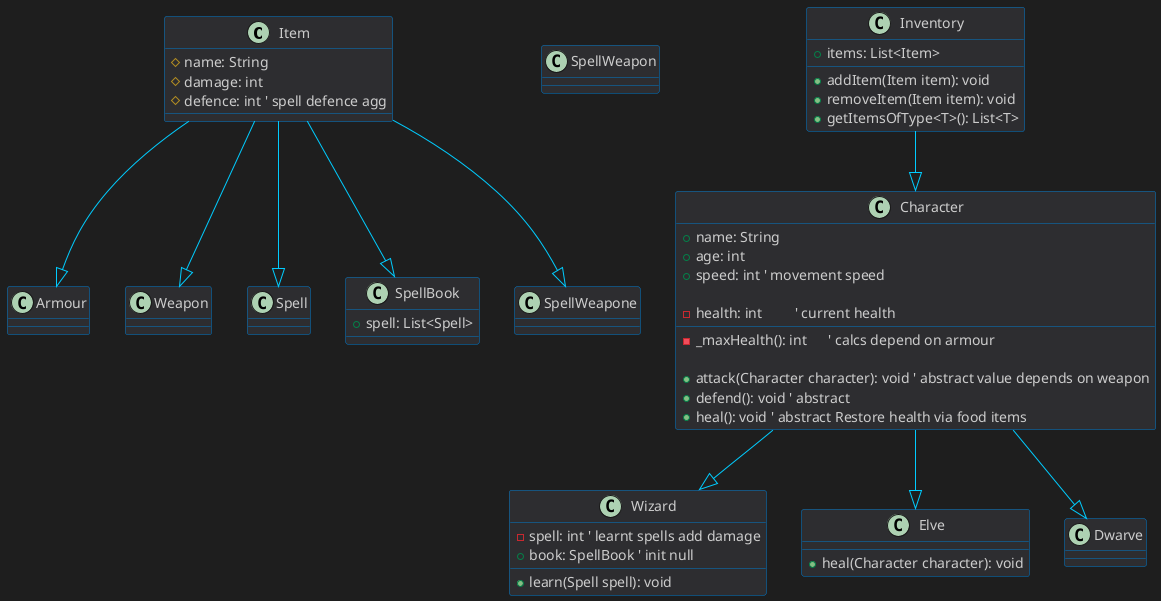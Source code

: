 @startuml
' Dark mode background
skinparam backgroundColor #1E1E1E
skinparam defaultTextColor #CCCCCC

' Style for classes
skinparam class {
    BackgroundColor #2D2D30
    BorderColor #007ACC
    FontColor #FFFFFF
    FooterFontColor #CCCCCC
    AttributeFontColor #CCCCCC
}

' Style for arrows
skinparam ArrowColor #00CCFF

class Item {
    # name: String
    # damage: int
    # defence: int ' spell defence agg
}

class Armour {
}

' only weapon wizard can use
class SpellWeapon

class Weapon {
}

class Spell {
}

class SpellBook {
    + spell: List<Spell>
}

class Inventory {
    + items: List<Item>
    + addItem(Item item): void
    + removeItem(Item item): void
    + getItemsOfType<T>(): List<T>
}

' abstract
class Character {
    + name: String
    + age: int
    + speed: int ' movement speed

    - health: int         ' current health
    - _maxHealth(): int      ' calcs depend on armour

    + attack(Character character): void ' abstract value depends on weapon
    + defend(): void ' abstract
    + heal(): void ' abstract Restore health via food items
}

class Wizard {
    - spell: int ' learnt spells add damage 
    + book: SpellBook ' init null
    + learn(Spell spell): void
}

class Elve {
    + heal(Character character): void
}

class Dwarve {
}

Inventory --|> Character

Character --|> Wizard
Character --|> Elve
Character --|> Dwarve

Item --|> SpellBook
Item --|> SpellWeapone
Item --|> Weapon
Item --|> Armour
Item --|> Spell
@enduml